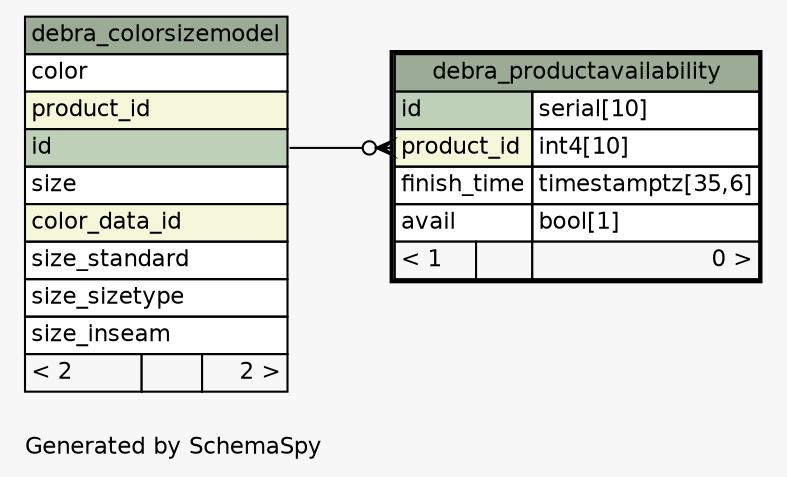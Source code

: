 // dot 2.36.0 on Linux 3.17.0-rc4-a1
// SchemaSpy rev 590
digraph "oneDegreeRelationshipsDiagram" {
  graph [
    rankdir="RL"
    bgcolor="#f7f7f7"
    label="\nGenerated by SchemaSpy"
    labeljust="l"
    nodesep="0.18"
    ranksep="0.46"
    fontname="Helvetica"
    fontsize="11"
  ];
  node [
    fontname="Helvetica"
    fontsize="11"
    shape="plaintext"
  ];
  edge [
    arrowsize="0.8"
  ];
  "debra_productavailability":"product_id":w -> "debra_colorsizemodel":"id":e [arrowhead=none dir=back arrowtail=crowodot];
  "debra_colorsizemodel" [
    label=<
    <TABLE BORDER="0" CELLBORDER="1" CELLSPACING="0" BGCOLOR="#ffffff">
      <TR><TD COLSPAN="3" BGCOLOR="#9bab96" ALIGN="CENTER">debra_colorsizemodel</TD></TR>
      <TR><TD PORT="color" COLSPAN="3" ALIGN="LEFT">color</TD></TR>
      <TR><TD PORT="product_id" COLSPAN="3" BGCOLOR="#f4f7da" ALIGN="LEFT">product_id</TD></TR>
      <TR><TD PORT="id" COLSPAN="3" BGCOLOR="#bed1b8" ALIGN="LEFT">id</TD></TR>
      <TR><TD PORT="size" COLSPAN="3" ALIGN="LEFT">size</TD></TR>
      <TR><TD PORT="color_data_id" COLSPAN="3" BGCOLOR="#f4f7da" ALIGN="LEFT">color_data_id</TD></TR>
      <TR><TD PORT="size_standard" COLSPAN="3" ALIGN="LEFT">size_standard</TD></TR>
      <TR><TD PORT="size_sizetype" COLSPAN="3" ALIGN="LEFT">size_sizetype</TD></TR>
      <TR><TD PORT="size_inseam" COLSPAN="3" ALIGN="LEFT">size_inseam</TD></TR>
      <TR><TD ALIGN="LEFT" BGCOLOR="#f7f7f7">&lt; 2</TD><TD ALIGN="RIGHT" BGCOLOR="#f7f7f7">  </TD><TD ALIGN="RIGHT" BGCOLOR="#f7f7f7">2 &gt;</TD></TR>
    </TABLE>>
    URL="debra_colorsizemodel.html"
    tooltip="debra_colorsizemodel"
  ];
  "debra_productavailability" [
    label=<
    <TABLE BORDER="2" CELLBORDER="1" CELLSPACING="0" BGCOLOR="#ffffff">
      <TR><TD COLSPAN="3" BGCOLOR="#9bab96" ALIGN="CENTER">debra_productavailability</TD></TR>
      <TR><TD PORT="id" COLSPAN="2" BGCOLOR="#bed1b8" ALIGN="LEFT">id</TD><TD PORT="id.type" ALIGN="LEFT">serial[10]</TD></TR>
      <TR><TD PORT="product_id" COLSPAN="2" BGCOLOR="#f4f7da" ALIGN="LEFT">product_id</TD><TD PORT="product_id.type" ALIGN="LEFT">int4[10]</TD></TR>
      <TR><TD PORT="finish_time" COLSPAN="2" ALIGN="LEFT">finish_time</TD><TD PORT="finish_time.type" ALIGN="LEFT">timestamptz[35,6]</TD></TR>
      <TR><TD PORT="avail" COLSPAN="2" ALIGN="LEFT">avail</TD><TD PORT="avail.type" ALIGN="LEFT">bool[1]</TD></TR>
      <TR><TD ALIGN="LEFT" BGCOLOR="#f7f7f7">&lt; 1</TD><TD ALIGN="RIGHT" BGCOLOR="#f7f7f7">  </TD><TD ALIGN="RIGHT" BGCOLOR="#f7f7f7">0 &gt;</TD></TR>
    </TABLE>>
    URL="debra_productavailability.html"
    tooltip="debra_productavailability"
  ];
}
